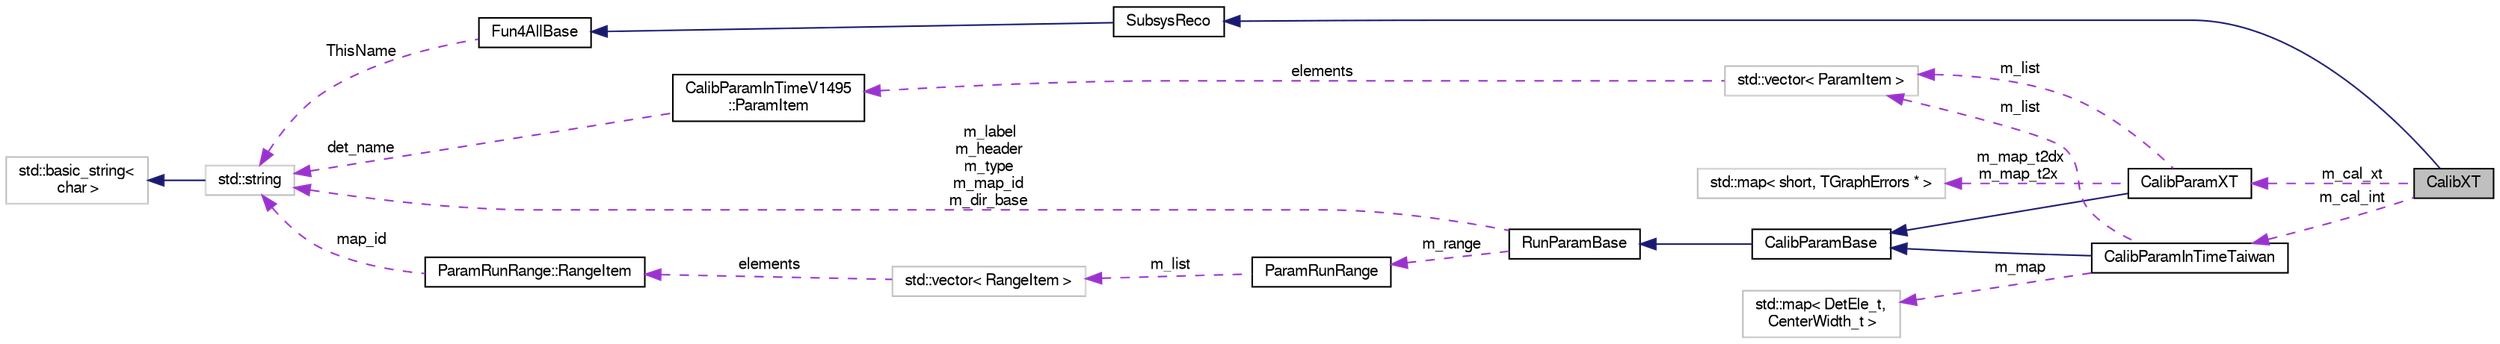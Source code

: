 digraph "CalibXT"
{
  bgcolor="transparent";
  edge [fontname="FreeSans",fontsize="10",labelfontname="FreeSans",labelfontsize="10"];
  node [fontname="FreeSans",fontsize="10",shape=record];
  rankdir="LR";
  Node1 [label="CalibXT",height=0.2,width=0.4,color="black", fillcolor="grey75", style="filled" fontcolor="black"];
  Node2 -> Node1 [dir="back",color="midnightblue",fontsize="10",style="solid",fontname="FreeSans"];
  Node2 [label="SubsysReco",height=0.2,width=0.4,color="black",URL="$d0/d32/classSubsysReco.html"];
  Node3 -> Node2 [dir="back",color="midnightblue",fontsize="10",style="solid",fontname="FreeSans"];
  Node3 [label="Fun4AllBase",height=0.2,width=0.4,color="black",URL="$d5/dec/classFun4AllBase.html"];
  Node4 -> Node3 [dir="back",color="darkorchid3",fontsize="10",style="dashed",label=" ThisName" ,fontname="FreeSans"];
  Node4 [label="std::string",height=0.2,width=0.4,color="grey75",tooltip="STL class. "];
  Node5 -> Node4 [dir="back",color="midnightblue",fontsize="10",style="solid",fontname="FreeSans"];
  Node5 [label="std::basic_string\<\l char \>",height=0.2,width=0.4,color="grey75",tooltip="STL class. "];
  Node6 -> Node1 [dir="back",color="darkorchid3",fontsize="10",style="dashed",label=" m_cal_xt" ,fontname="FreeSans"];
  Node6 [label="CalibParamXT",height=0.2,width=0.4,color="black",URL="$da/d44/classCalibParamXT.html"];
  Node7 -> Node6 [dir="back",color="midnightblue",fontsize="10",style="solid",fontname="FreeSans"];
  Node7 [label="CalibParamBase",height=0.2,width=0.4,color="black",URL="$d5/d33/classCalibParamBase.html"];
  Node8 -> Node7 [dir="back",color="midnightblue",fontsize="10",style="solid",fontname="FreeSans"];
  Node8 [label="RunParamBase",height=0.2,width=0.4,color="black",URL="$db/d8a/classRunParamBase.html"];
  Node4 -> Node8 [dir="back",color="darkorchid3",fontsize="10",style="dashed",label=" m_label\nm_header\nm_type\nm_map_id\nm_dir_base" ,fontname="FreeSans"];
  Node9 -> Node8 [dir="back",color="darkorchid3",fontsize="10",style="dashed",label=" m_range" ,fontname="FreeSans"];
  Node9 [label="ParamRunRange",height=0.2,width=0.4,color="black",URL="$d0/d0d/classParamRunRange.html"];
  Node10 -> Node9 [dir="back",color="darkorchid3",fontsize="10",style="dashed",label=" m_list" ,fontname="FreeSans"];
  Node10 [label="std::vector\< RangeItem \>",height=0.2,width=0.4,color="grey75"];
  Node11 -> Node10 [dir="back",color="darkorchid3",fontsize="10",style="dashed",label=" elements" ,fontname="FreeSans"];
  Node11 [label="ParamRunRange::RangeItem",height=0.2,width=0.4,color="black",URL="$dd/d8c/structParamRunRange_1_1RangeItem.html"];
  Node4 -> Node11 [dir="back",color="darkorchid3",fontsize="10",style="dashed",label=" map_id" ,fontname="FreeSans"];
  Node12 -> Node6 [dir="back",color="darkorchid3",fontsize="10",style="dashed",label=" m_map_t2dx\nm_map_t2x" ,fontname="FreeSans"];
  Node12 [label="std::map\< short, TGraphErrors * \>",height=0.2,width=0.4,color="grey75"];
  Node13 -> Node6 [dir="back",color="darkorchid3",fontsize="10",style="dashed",label=" m_list" ,fontname="FreeSans"];
  Node13 [label="std::vector\< ParamItem \>",height=0.2,width=0.4,color="grey75"];
  Node14 -> Node13 [dir="back",color="darkorchid3",fontsize="10",style="dashed",label=" elements" ,fontname="FreeSans"];
  Node14 [label="CalibParamInTimeV1495\l::ParamItem",height=0.2,width=0.4,color="black",URL="$da/d35/structCalibParamInTimeV1495_1_1ParamItem.html"];
  Node4 -> Node14 [dir="back",color="darkorchid3",fontsize="10",style="dashed",label=" det_name" ,fontname="FreeSans"];
  Node15 -> Node1 [dir="back",color="darkorchid3",fontsize="10",style="dashed",label=" m_cal_int" ,fontname="FreeSans"];
  Node15 [label="CalibParamInTimeTaiwan",height=0.2,width=0.4,color="black",URL="$d7/dec/classCalibParamInTimeTaiwan.html"];
  Node7 -> Node15 [dir="back",color="midnightblue",fontsize="10",style="solid",fontname="FreeSans"];
  Node16 -> Node15 [dir="back",color="darkorchid3",fontsize="10",style="dashed",label=" m_map" ,fontname="FreeSans"];
  Node16 [label="std::map\< DetEle_t,\l CenterWidth_t \>",height=0.2,width=0.4,color="grey75"];
  Node13 -> Node15 [dir="back",color="darkorchid3",fontsize="10",style="dashed",label=" m_list" ,fontname="FreeSans"];
}

